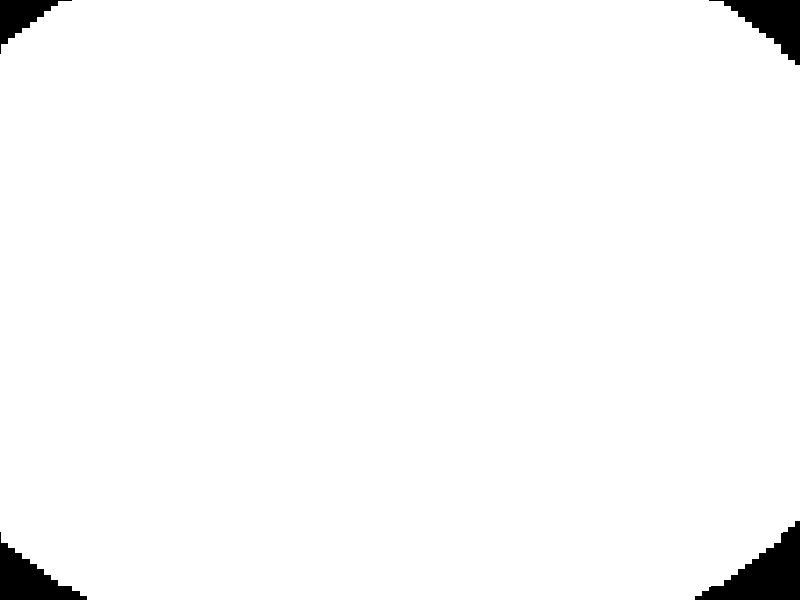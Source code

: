 #include "colors.inc"    // The include files contain
// #include "stones.inc"    // 
// #include "textures.inc"    // pre-defined scene elements
// #include "shapes.inc"
// #include "glass.inc"
// #include "metals.inc"
// #include "woods.inc"

#declare rotate_z = 0; // x-tilt (links)
#declare rotate_x = 0; // y-tilt (unten)

background { color Black }

camera {
  orthographic
  angle 40
  right x*100/100
  location <0, -10, 0>
  look_at  <0, 2,  0>
}

// camera {
//  orthographic
//  location <10, 0, 0>
//  look_at  <0, 2,  0>
//}

// sphere {
//   <0, 2, 0>, 1
//   texture {
//     pigment { color White }
//   }
// }

parametric {
  function { u }
  function { u * u + v * v }
  function { v }

  <-80,-80>, <80, 80>
  contained_by { sphere{0, 30} }
  // max_gradient ??
  accuracy 0.1
  precompute 10 x,y,z
  pigment {rgb 1}

 rotate <rotate_x / 2, 0, rotate_z /2>
 rotate <rotate_x / 2, 0, rotate_z /2>
}

light_source { 
  <0, -5, 0> 
  color White
  fade_distance 10
  fade_power 1
  shadowless
}
